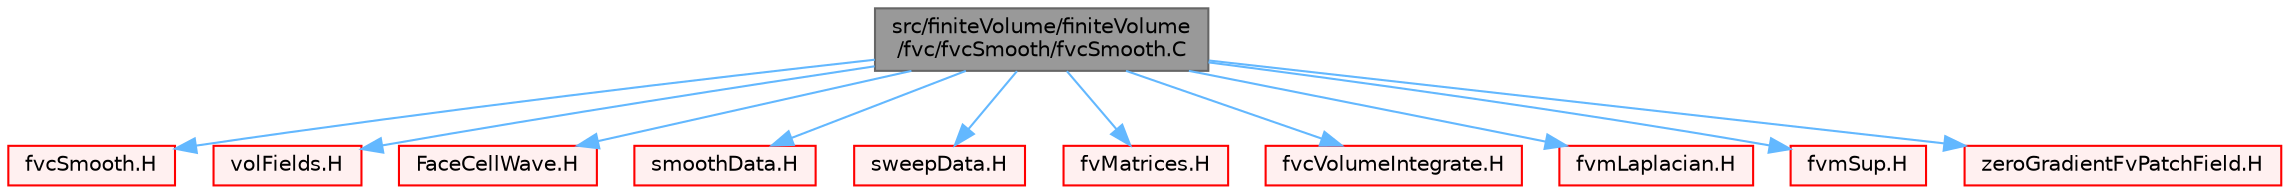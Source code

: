 digraph "src/finiteVolume/finiteVolume/fvc/fvcSmooth/fvcSmooth.C"
{
 // LATEX_PDF_SIZE
  bgcolor="transparent";
  edge [fontname=Helvetica,fontsize=10,labelfontname=Helvetica,labelfontsize=10];
  node [fontname=Helvetica,fontsize=10,shape=box,height=0.2,width=0.4];
  Node1 [id="Node000001",label="src/finiteVolume/finiteVolume\l/fvc/fvcSmooth/fvcSmooth.C",height=0.2,width=0.4,color="gray40", fillcolor="grey60", style="filled", fontcolor="black",tooltip=" "];
  Node1 -> Node2 [id="edge1_Node000001_Node000002",color="steelblue1",style="solid",tooltip=" "];
  Node2 [id="Node000002",label="fvcSmooth.H",height=0.2,width=0.4,color="red", fillcolor="#FFF0F0", style="filled",URL="$fvcSmooth_8H.html",tooltip="Provides functions smooth spread and sweep which use the FaceCellWave algorithm to smooth and redistr..."];
  Node1 -> Node211 [id="edge2_Node000001_Node000211",color="steelblue1",style="solid",tooltip=" "];
  Node211 [id="Node000211",label="volFields.H",height=0.2,width=0.4,color="red", fillcolor="#FFF0F0", style="filled",URL="$volFields_8H.html",tooltip=" "];
  Node1 -> Node380 [id="edge3_Node000001_Node000380",color="steelblue1",style="solid",tooltip=" "];
  Node380 [id="Node000380",label="FaceCellWave.H",height=0.2,width=0.4,color="red", fillcolor="#FFF0F0", style="filled",URL="$FaceCellWave_8H.html",tooltip=" "];
  Node1 -> Node382 [id="edge4_Node000001_Node000382",color="steelblue1",style="solid",tooltip=" "];
  Node382 [id="Node000382",label="smoothData.H",height=0.2,width=0.4,color="red", fillcolor="#FFF0F0", style="filled",URL="$smoothData_8H.html",tooltip=" "];
  Node1 -> Node384 [id="edge5_Node000001_Node000384",color="steelblue1",style="solid",tooltip=" "];
  Node384 [id="Node000384",label="sweepData.H",height=0.2,width=0.4,color="red", fillcolor="#FFF0F0", style="filled",URL="$sweepData_8H.html",tooltip=" "];
  Node1 -> Node388 [id="edge6_Node000001_Node000388",color="steelblue1",style="solid",tooltip=" "];
  Node388 [id="Node000388",label="fvMatrices.H",height=0.2,width=0.4,color="red", fillcolor="#FFF0F0", style="filled",URL="$fvMatrices_8H.html",tooltip="A special matrix type and solver, designed for finite volume solutions of scalar equations."];
  Node1 -> Node404 [id="edge7_Node000001_Node000404",color="steelblue1",style="solid",tooltip=" "];
  Node404 [id="Node000404",label="fvcVolumeIntegrate.H",height=0.2,width=0.4,color="red", fillcolor="#FFF0F0", style="filled",URL="$fvcVolumeIntegrate_8H.html",tooltip="Volume integrate volField creating a volField."];
  Node1 -> Node405 [id="edge8_Node000001_Node000405",color="steelblue1",style="solid",tooltip=" "];
  Node405 [id="Node000405",label="fvmLaplacian.H",height=0.2,width=0.4,color="red", fillcolor="#FFF0F0", style="filled",URL="$fvmLaplacian_8H.html",tooltip="Calculate the matrix for the laplacian of the field."];
  Node1 -> Node406 [id="edge9_Node000001_Node000406",color="steelblue1",style="solid",tooltip=" "];
  Node406 [id="Node000406",label="fvmSup.H",height=0.2,width=0.4,color="red", fillcolor="#FFF0F0", style="filled",URL="$fvmSup_8H.html",tooltip="Calculate the finiteVolume matrix for implicit and explicit sources."];
  Node1 -> Node409 [id="edge10_Node000001_Node000409",color="steelblue1",style="solid",tooltip=" "];
  Node409 [id="Node000409",label="zeroGradientFvPatchField.H",height=0.2,width=0.4,color="red", fillcolor="#FFF0F0", style="filled",URL="$zeroGradientFvPatchField_8H.html",tooltip=" "];
}
